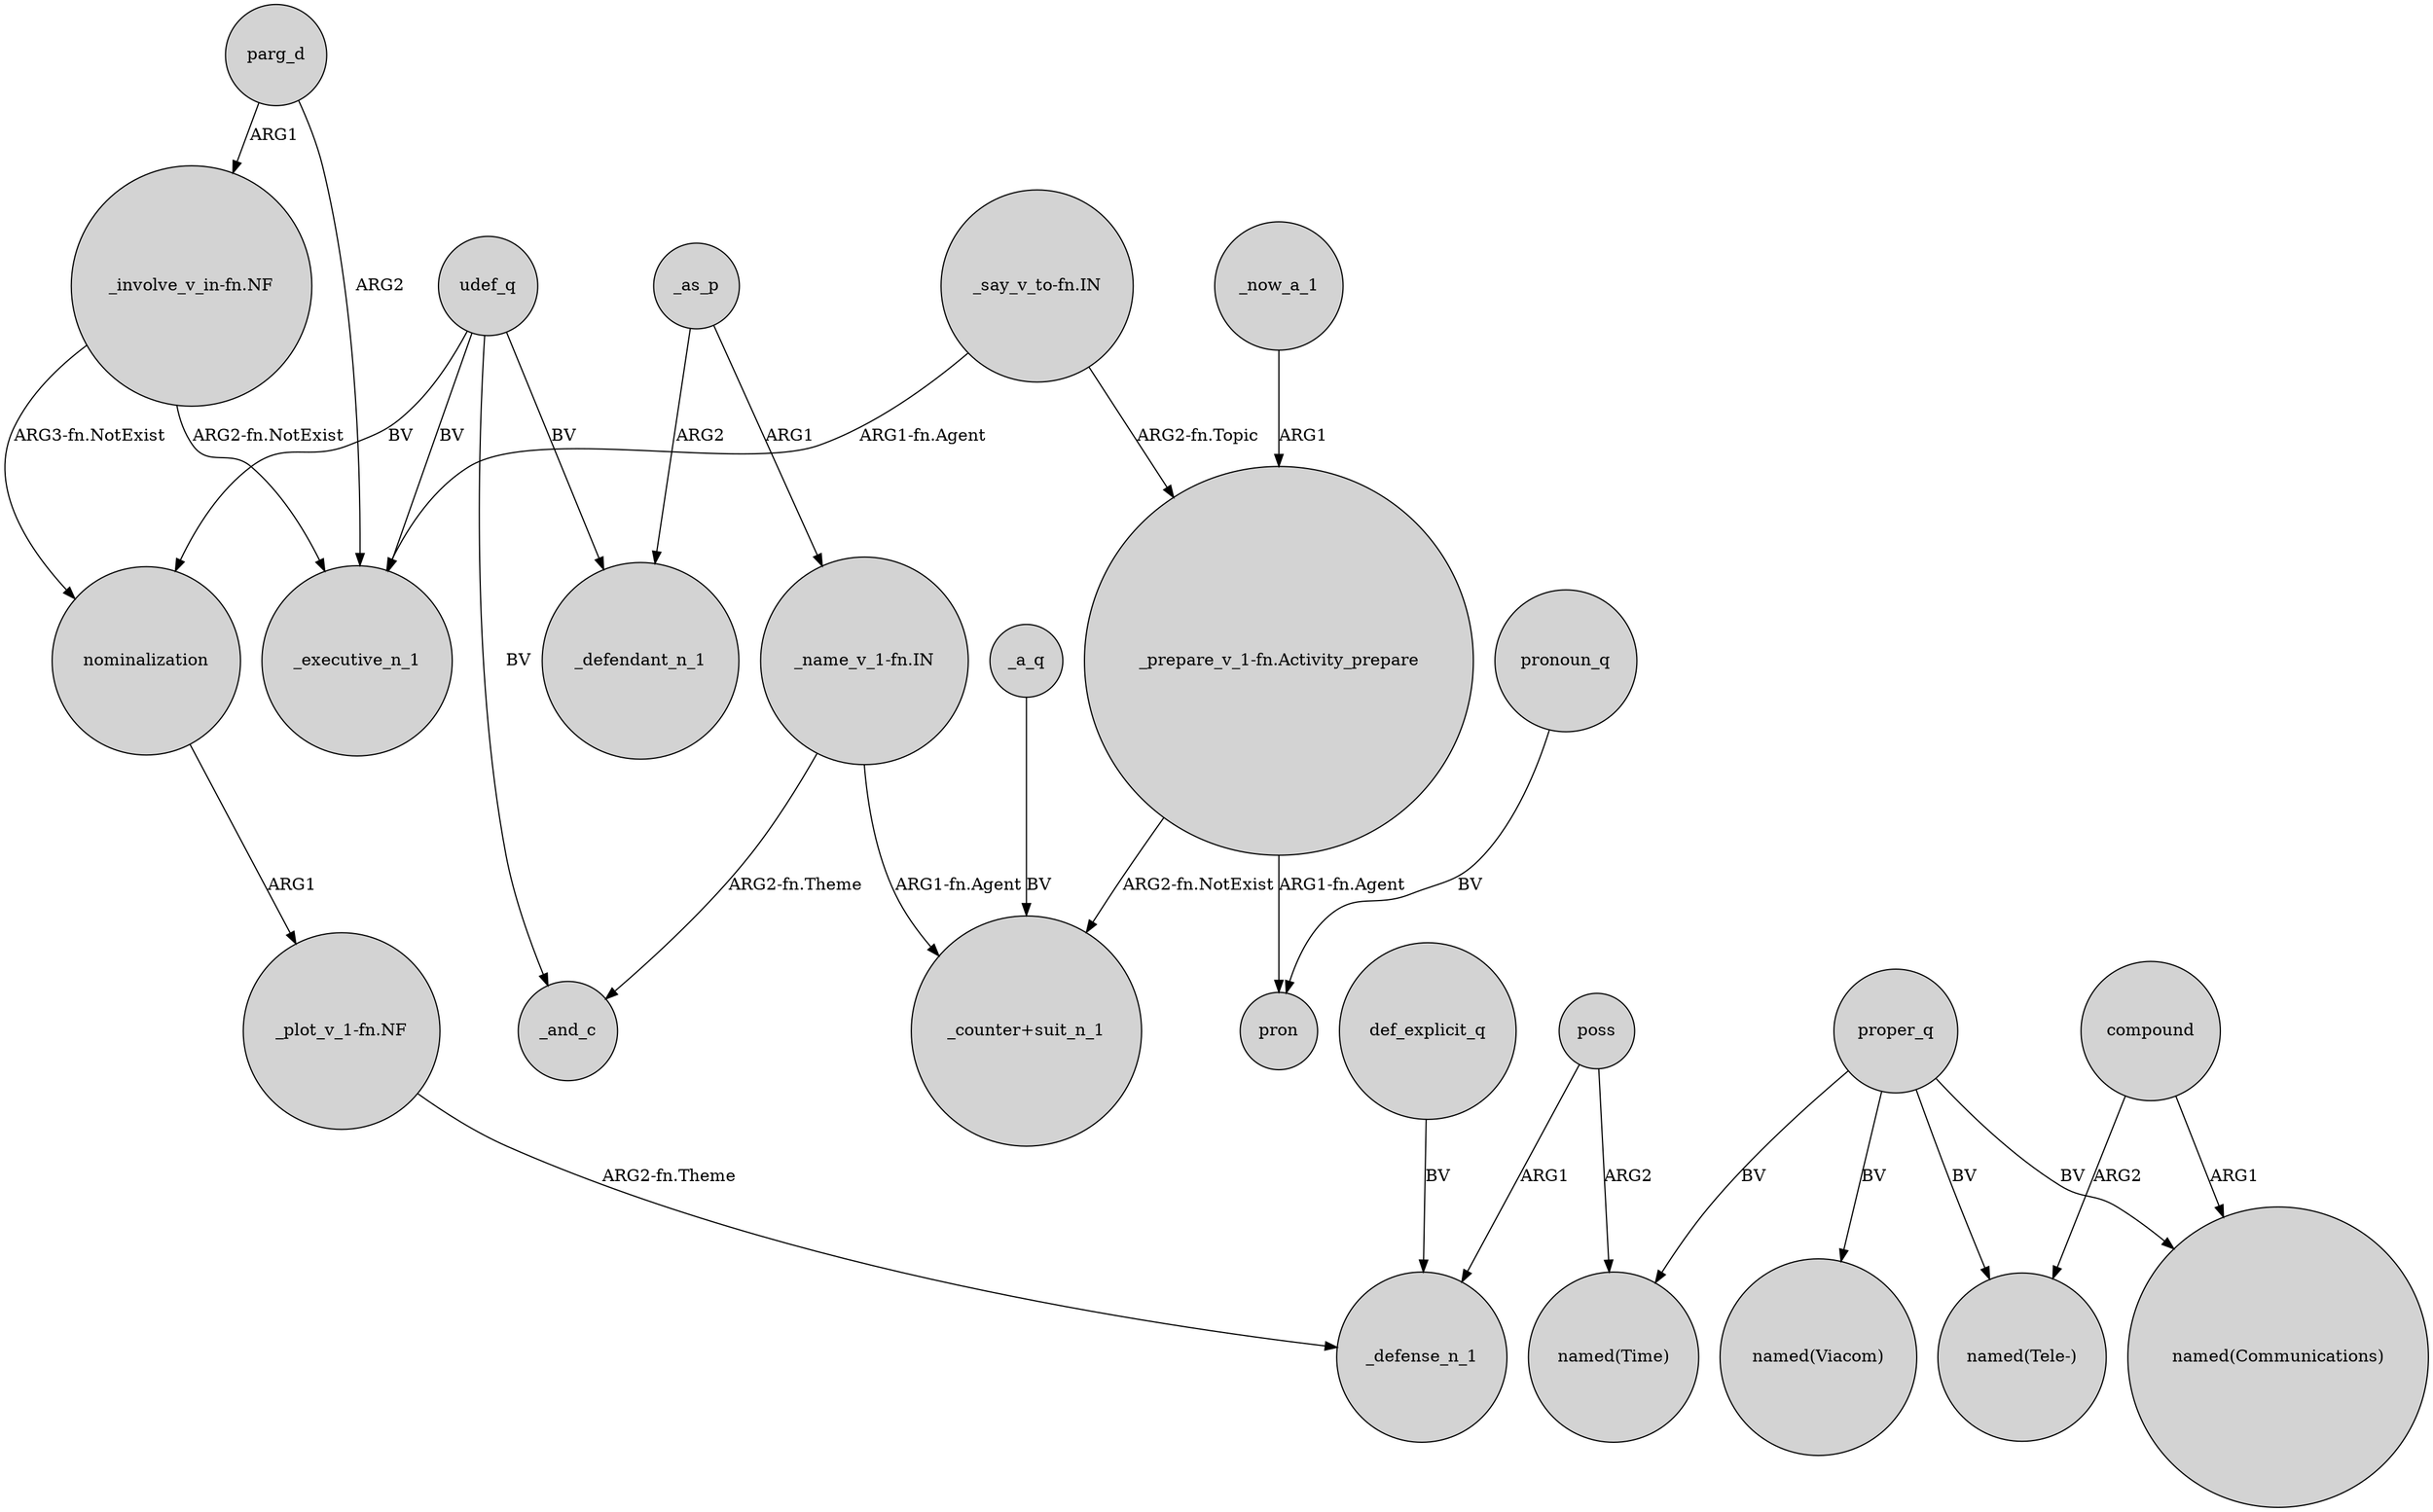 digraph {
	node [shape=circle style=filled]
	"_prepare_v_1-fn.Activity_prepare" -> "_counter+suit_n_1" [label="ARG2-fn.NotExist"]
	_now_a_1 -> "_prepare_v_1-fn.Activity_prepare" [label=ARG1]
	"_name_v_1-fn.IN" -> _and_c [label="ARG2-fn.Theme"]
	poss -> _defense_n_1 [label=ARG1]
	udef_q -> _executive_n_1 [label=BV]
	_a_q -> "_counter+suit_n_1" [label=BV]
	proper_q -> "named(Communications)" [label=BV]
	proper_q -> "named(Tele-)" [label=BV]
	_as_p -> "_name_v_1-fn.IN" [label=ARG1]
	compound -> "named(Communications)" [label=ARG1]
	"_prepare_v_1-fn.Activity_prepare" -> pron [label="ARG1-fn.Agent"]
	pronoun_q -> pron [label=BV]
	nominalization -> "_plot_v_1-fn.NF" [label=ARG1]
	"_plot_v_1-fn.NF" -> _defense_n_1 [label="ARG2-fn.Theme"]
	_as_p -> _defendant_n_1 [label=ARG2]
	"_say_v_to-fn.IN" -> _executive_n_1 [label="ARG1-fn.Agent"]
	parg_d -> _executive_n_1 [label=ARG2]
	"_say_v_to-fn.IN" -> "_prepare_v_1-fn.Activity_prepare" [label="ARG2-fn.Topic"]
	"_involve_v_in-fn.NF" -> nominalization [label="ARG3-fn.NotExist"]
	"_involve_v_in-fn.NF" -> _executive_n_1 [label="ARG2-fn.NotExist"]
	poss -> "named(Time)" [label=ARG2]
	udef_q -> nominalization [label=BV]
	proper_q -> "named(Time)" [label=BV]
	udef_q -> _defendant_n_1 [label=BV]
	proper_q -> "named(Viacom)" [label=BV]
	udef_q -> _and_c [label=BV]
	compound -> "named(Tele-)" [label=ARG2]
	"_name_v_1-fn.IN" -> "_counter+suit_n_1" [label="ARG1-fn.Agent"]
	def_explicit_q -> _defense_n_1 [label=BV]
	parg_d -> "_involve_v_in-fn.NF" [label=ARG1]
}
